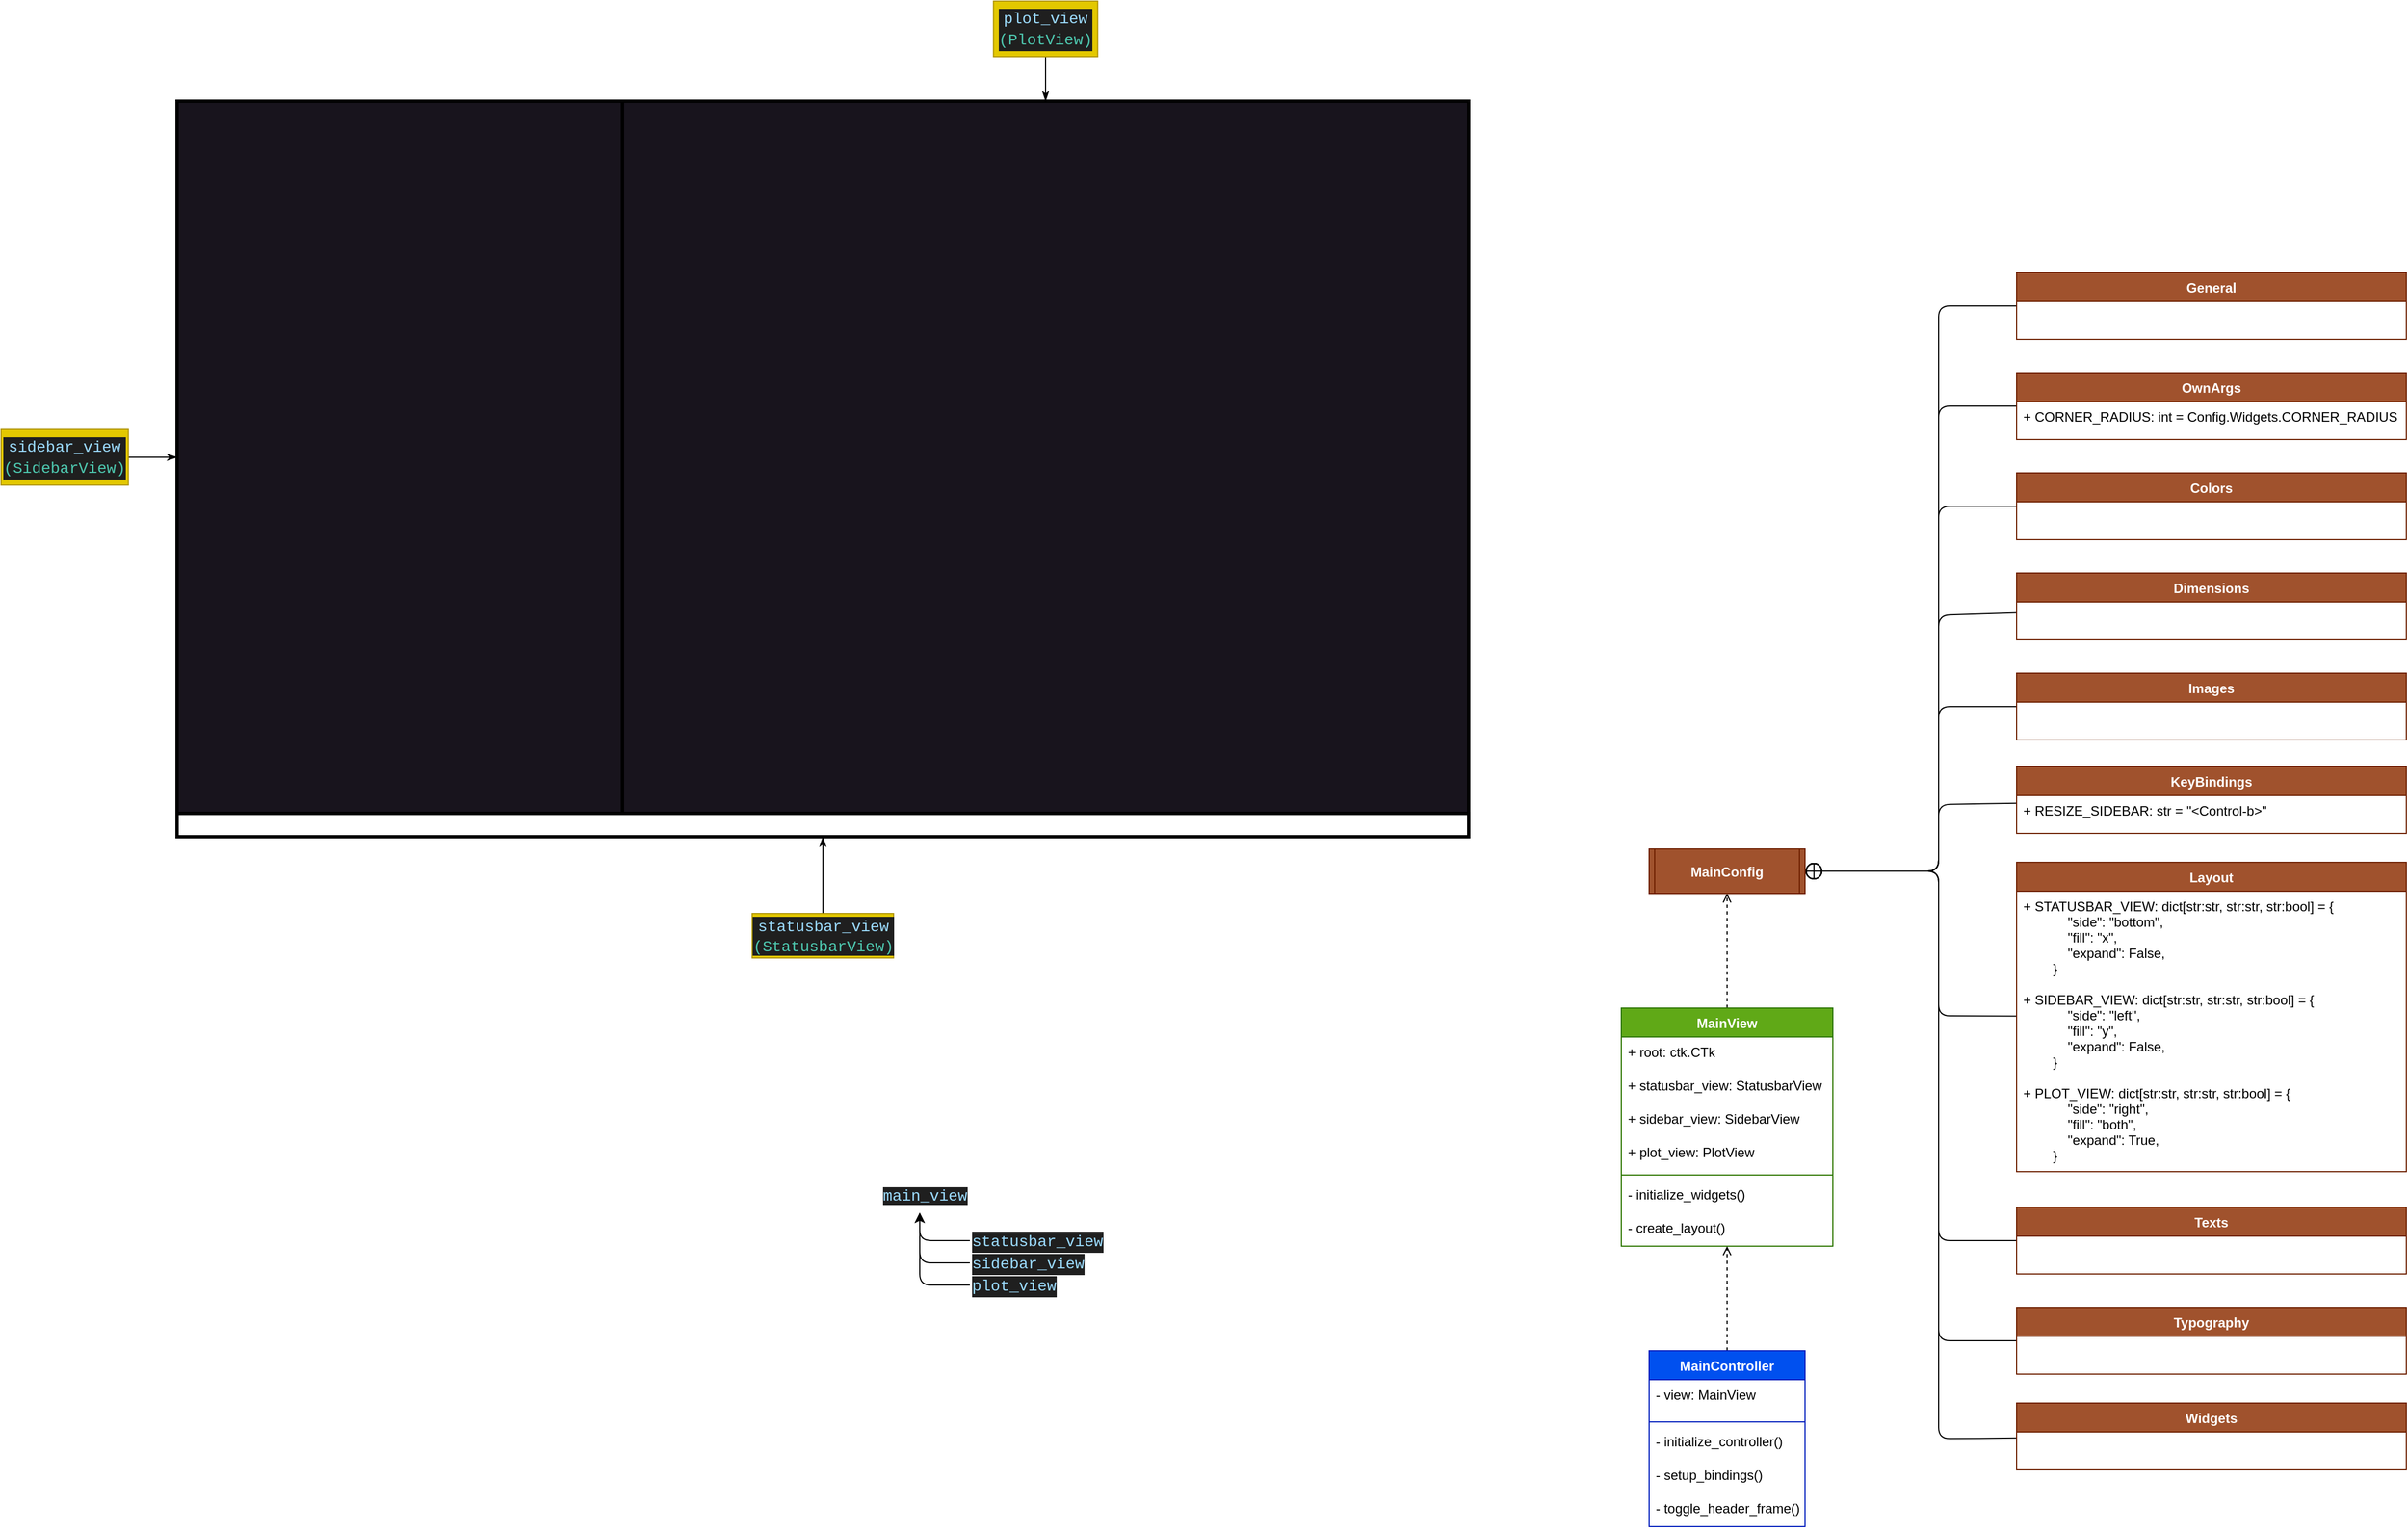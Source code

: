 <mxfile>
    <diagram id="l4zMnrNMG4q-m6INPWq-" name="Page-1">
        <mxGraphModel dx="9996" dy="-8769" grid="1" gridSize="10" guides="1" tooltips="1" connect="1" arrows="1" fold="1" page="1" pageScale="1" pageWidth="1169" pageHeight="827" math="0" shadow="0">
            <root>
                <mxCell id="0"/>
                <mxCell id="1" parent="0"/>
                <mxCell id="2" value="" style="rounded=0;whiteSpace=wrap;html=1;fillColor=#18141D;" parent="1" vertex="1">
                    <mxGeometry x="-9162" y="9187" width="1160" height="661" as="geometry"/>
                </mxCell>
                <mxCell id="3" value="" style="rounded=0;whiteSpace=wrap;html=1;strokeWidth=3;" parent="1" vertex="1">
                    <mxGeometry x="-9162" y="9827" width="1160" height="21" as="geometry"/>
                </mxCell>
                <mxCell id="6" value="" style="rounded=0;whiteSpace=wrap;html=1;fillColor=#18141D;strokeWidth=3;" parent="1" vertex="1">
                    <mxGeometry x="-9162" y="9187" width="400" height="640" as="geometry"/>
                </mxCell>
                <mxCell id="47" style="edgeStyle=none;html=1;entryX=0;entryY=0.5;entryDx=0;entryDy=0;startArrow=none;startFill=0;endArrow=classicThin;endFill=1;" parent="1" source="48" edge="1">
                    <mxGeometry relative="1" as="geometry">
                        <mxPoint x="-9162" y="9507" as="targetPoint"/>
                    </mxGeometry>
                </mxCell>
                <mxCell id="48" value="&lt;div style=&quot;color: rgb(204, 204, 204); background-color: rgb(31, 31, 31); font-family: Consolas, &amp;quot;Courier New&amp;quot;, monospace; font-weight: normal; font-size: 14px; line-height: 19px;&quot;&gt;&lt;div style=&quot;line-height: 19px;&quot;&gt;&lt;div style=&quot;line-height: 19px;&quot;&gt;&lt;div style=&quot;line-height: 19px;&quot;&gt;&lt;div style=&quot;line-height: 19px;&quot;&gt;&lt;div style=&quot;line-height: 19px;&quot;&gt;&lt;span style=&quot;color: #9cdcfe;&quot;&gt;sidebar_view&lt;/span&gt;&lt;/div&gt;&lt;/div&gt;&lt;div style=&quot;line-height: 19px;&quot;&gt;&lt;span style=&quot;color: #4ec9b0;&quot;&gt;(&lt;/span&gt;&lt;span style=&quot;color: rgb(78, 201, 176);&quot;&gt;SidebarView&lt;/span&gt;&lt;span style=&quot;color: rgb(78, 201, 176);&quot;&gt;)&lt;/span&gt;&lt;br&gt;&lt;/div&gt;&lt;/div&gt;&lt;/div&gt;&lt;/div&gt;&lt;/div&gt;" style="text;whiteSpace=wrap;html=1;align=center;fillColor=#e3c800;fontColor=#000000;strokeColor=#B09500;" parent="1" vertex="1">
                    <mxGeometry x="-9320" y="9482" width="114.25" height="50" as="geometry"/>
                </mxCell>
                <mxCell id="49" style="edgeStyle=none;html=1;entryX=0.5;entryY=1;entryDx=0;entryDy=0;startArrow=none;startFill=0;endArrow=classicThin;endFill=1;" parent="1" source="50" target="3" edge="1">
                    <mxGeometry relative="1" as="geometry"/>
                </mxCell>
                <mxCell id="50" value="&lt;div style=&quot;color: rgb(204, 204, 204); background-color: rgb(31, 31, 31); font-family: Consolas, &amp;quot;Courier New&amp;quot;, monospace; font-size: 14px; line-height: 19px;&quot;&gt;&lt;span style=&quot;color: #9cdcfe;&quot;&gt;statusbar_view&lt;/span&gt;&lt;/div&gt;&lt;span style=&quot;color: rgb(78, 201, 176); font-family: Consolas, &amp;quot;Courier New&amp;quot;, monospace; font-size: 14px; background-color: rgb(31, 31, 31);&quot;&gt;(&lt;/span&gt;&lt;span style=&quot;color: rgb(78, 201, 176); background-color: rgb(31, 31, 31); font-family: Consolas, &amp;quot;Courier New&amp;quot;, monospace; font-size: 14px;&quot;&gt;StatusbarView)&lt;/span&gt;&lt;span style=&quot;color: rgb(78, 201, 176); font-family: Consolas, &amp;quot;Courier New&amp;quot;, monospace; font-size: 14px; background-color: rgb(31, 31, 31);&quot;&gt;&lt;br&gt;&lt;/span&gt;" style="text;html=1;strokeColor=#B09500;fillColor=#e3c800;align=center;verticalAlign=middle;whiteSpace=wrap;rounded=0;fontColor=#000000;" parent="1" vertex="1">
                    <mxGeometry x="-8645.5" y="9917" width="127" height="40" as="geometry"/>
                </mxCell>
                <mxCell id="51" value="" style="rounded=0;whiteSpace=wrap;html=1;fillColor=#18141D;strokeWidth=3;" parent="1" vertex="1">
                    <mxGeometry x="-8762" y="9187" width="759.98" height="640" as="geometry"/>
                </mxCell>
                <mxCell id="52" style="edgeStyle=none;html=1;entryX=0.5;entryY=0;entryDx=0;entryDy=0;startArrow=none;startFill=0;endArrow=classicThin;endFill=1;" parent="1" source="53" target="51" edge="1">
                    <mxGeometry relative="1" as="geometry"/>
                </mxCell>
                <mxCell id="53" value="&lt;div style=&quot;color: rgb(204, 204, 204); background-color: rgb(31, 31, 31); font-family: Consolas, &amp;quot;Courier New&amp;quot;, monospace; font-weight: normal; font-size: 14px; line-height: 19px;&quot;&gt;&lt;div style=&quot;line-height: 19px;&quot;&gt;&lt;div style=&quot;line-height: 19px;&quot;&gt;&lt;div style=&quot;line-height: 19px;&quot;&gt;&lt;div style=&quot;line-height: 19px;&quot;&gt;&lt;div style=&quot;line-height: 19px;&quot;&gt;&lt;div style=&quot;line-height: 19px;&quot;&gt;&lt;span style=&quot;color: #9cdcfe;&quot;&gt;plot_view&lt;/span&gt;&lt;/div&gt;&lt;/div&gt;&lt;/div&gt;&lt;div style=&quot;line-height: 19px;&quot;&gt;&lt;span style=&quot;color: #4ec9b0;&quot;&gt;(&lt;/span&gt;&lt;span style=&quot;color: rgb(78, 201, 176);&quot;&gt;PlotView&lt;/span&gt;&lt;span style=&quot;color: rgb(78, 201, 176);&quot;&gt;)&lt;/span&gt;&lt;br&gt;&lt;/div&gt;&lt;/div&gt;&lt;/div&gt;&lt;/div&gt;&lt;/div&gt;" style="text;whiteSpace=wrap;html=1;align=center;fillColor=#e3c800;fontColor=#000000;strokeColor=#B09500;" parent="1" vertex="1">
                    <mxGeometry x="-8428.8" y="9097" width="93.57" height="50" as="geometry"/>
                </mxCell>
                <mxCell id="69" value="&lt;span style=&quot;color: rgb(156, 220, 254); font-family: Consolas, &amp;quot;Courier New&amp;quot;, monospace; font-size: 14px; text-align: center; background-color: rgb(31, 31, 31);&quot;&gt;main_view&lt;/span&gt;" style="text;whiteSpace=wrap;html=1;" parent="1" vertex="1">
                    <mxGeometry x="-8530" y="10156" width="70" height="30" as="geometry"/>
                </mxCell>
                <mxCell id="70" style="edgeStyle=none;html=1;entryX=0.5;entryY=1;entryDx=0;entryDy=0;" parent="1" source="71" target="69" edge="1">
                    <mxGeometry relative="1" as="geometry">
                        <Array as="points">
                            <mxPoint x="-8495" y="10211"/>
                        </Array>
                    </mxGeometry>
                </mxCell>
                <mxCell id="71" value="&lt;div style=&quot;color: rgb(204, 204, 204); background-color: rgb(31, 31, 31); font-family: Consolas, &amp;quot;Courier New&amp;quot;, monospace; font-size: 14px; line-height: 19px;&quot;&gt;&lt;span style=&quot;color: #9cdcfe;&quot;&gt;statusbar_view&lt;/span&gt;&lt;/div&gt;" style="text;whiteSpace=wrap;html=1;" parent="1" vertex="1">
                    <mxGeometry x="-8450" y="10196" width="120" height="30" as="geometry"/>
                </mxCell>
                <mxCell id="73" style="edgeStyle=none;html=1;entryX=0.5;entryY=1;entryDx=0;entryDy=0;" parent="1" source="72" target="69" edge="1">
                    <mxGeometry relative="1" as="geometry">
                        <Array as="points">
                            <mxPoint x="-8495" y="10231"/>
                        </Array>
                    </mxGeometry>
                </mxCell>
                <mxCell id="72" value="&lt;div style=&quot;color: rgb(204, 204, 204); background-color: rgb(31, 31, 31); font-family: Consolas, &amp;quot;Courier New&amp;quot;, monospace; font-weight: normal; font-size: 14px; line-height: 19px;&quot;&gt;&lt;div&gt;&lt;span style=&quot;color: #9cdcfe;&quot;&gt;sidebar_view&lt;/span&gt;&lt;/div&gt;&lt;/div&gt;" style="text;whiteSpace=wrap;html=1;" parent="1" vertex="1">
                    <mxGeometry x="-8450" y="10216" width="100" height="30" as="geometry"/>
                </mxCell>
                <mxCell id="75" style="edgeStyle=none;html=1;entryX=0.5;entryY=1;entryDx=0;entryDy=0;" parent="1" source="74" target="69" edge="1">
                    <mxGeometry relative="1" as="geometry">
                        <Array as="points">
                            <mxPoint x="-8495" y="10251"/>
                        </Array>
                    </mxGeometry>
                </mxCell>
                <mxCell id="74" value="&lt;div style=&quot;color: rgb(204, 204, 204); background-color: rgb(31, 31, 31); font-family: Consolas, &amp;quot;Courier New&amp;quot;, monospace; font-weight: normal; font-size: 14px; line-height: 19px;&quot;&gt;&lt;div&gt;&lt;span style=&quot;color: #9cdcfe;&quot;&gt;plot_view&lt;/span&gt;&lt;/div&gt;&lt;/div&gt;" style="text;whiteSpace=wrap;html=1;" parent="1" vertex="1">
                    <mxGeometry x="-8450" y="10236" width="70" height="30" as="geometry"/>
                </mxCell>
                <mxCell id="144" style="edgeStyle=none;html=1;endArrow=open;endFill=0;dashed=1;" parent="1" source="76" target="82" edge="1">
                    <mxGeometry relative="1" as="geometry"/>
                </mxCell>
                <mxCell id="76" value="MainController" style="swimlane;fontStyle=1;align=center;verticalAlign=top;childLayout=stackLayout;horizontal=1;startSize=26;horizontalStack=0;resizeParent=1;resizeParentMax=0;resizeLast=0;collapsible=1;marginBottom=0;rounded=0;fillColor=#0050ef;fontColor=#ffffff;strokeColor=#001DBC;" parent="1" vertex="1">
                    <mxGeometry x="-7840" y="10310" width="140" height="158" as="geometry"/>
                </mxCell>
                <mxCell id="77" value="- view: MainView" style="text;strokeColor=none;fillColor=none;align=left;verticalAlign=top;spacingLeft=4;spacingRight=4;overflow=hidden;rotatable=0;points=[[0,0.5],[1,0.5]];portConstraint=eastwest;rounded=0;" parent="76" vertex="1">
                    <mxGeometry y="26" width="140" height="34" as="geometry"/>
                </mxCell>
                <mxCell id="78" value="" style="line;strokeWidth=1;fillColor=none;align=left;verticalAlign=middle;spacingTop=-1;spacingLeft=3;spacingRight=3;rotatable=0;labelPosition=right;points=[];portConstraint=eastwest;strokeColor=inherit;rounded=0;" parent="76" vertex="1">
                    <mxGeometry y="60" width="140" height="8" as="geometry"/>
                </mxCell>
                <mxCell id="79" value="- initialize_controller()" style="text;strokeColor=none;fillColor=none;align=left;verticalAlign=top;spacingLeft=4;spacingRight=4;overflow=hidden;rotatable=0;points=[[0,0.5],[1,0.5]];portConstraint=eastwest;rounded=0;" parent="76" vertex="1">
                    <mxGeometry y="68" width="140" height="30" as="geometry"/>
                </mxCell>
                <mxCell id="80" value="- setup_bindings()" style="text;strokeColor=none;fillColor=none;align=left;verticalAlign=top;spacingLeft=4;spacingRight=4;overflow=hidden;rotatable=0;points=[[0,0.5],[1,0.5]];portConstraint=eastwest;rounded=0;" parent="76" vertex="1">
                    <mxGeometry y="98" width="140" height="30" as="geometry"/>
                </mxCell>
                <mxCell id="81" value="- toggle_header_frame()" style="text;strokeColor=none;fillColor=none;align=left;verticalAlign=top;spacingLeft=4;spacingRight=4;overflow=hidden;rotatable=0;points=[[0,0.5],[1,0.5]];portConstraint=eastwest;rounded=0;" parent="76" vertex="1">
                    <mxGeometry y="128" width="140" height="30" as="geometry"/>
                </mxCell>
                <mxCell id="145" style="edgeStyle=none;html=1;dashed=1;endArrow=open;endFill=0;" parent="1" source="82" target="97" edge="1">
                    <mxGeometry relative="1" as="geometry"/>
                </mxCell>
                <mxCell id="82" value="MainView" style="swimlane;fontStyle=1;align=center;verticalAlign=top;childLayout=stackLayout;horizontal=1;startSize=26;horizontalStack=0;resizeParent=1;resizeParentMax=0;resizeLast=0;collapsible=1;marginBottom=0;rounded=0;fillColor=#60a917;fontColor=#ffffff;strokeColor=#2D7600;" parent="1" vertex="1">
                    <mxGeometry x="-7865" y="10002" width="190" height="214" as="geometry"/>
                </mxCell>
                <mxCell id="83" value="+ root: ctk.CTk" style="text;strokeColor=none;fillColor=none;align=left;verticalAlign=top;spacingLeft=4;spacingRight=4;overflow=hidden;rotatable=0;points=[[0,0.5],[1,0.5]];portConstraint=eastwest;rounded=0;" parent="82" vertex="1">
                    <mxGeometry y="26" width="190" height="30" as="geometry"/>
                </mxCell>
                <mxCell id="84" value="+ statusbar_view: StatusbarView" style="text;strokeColor=none;fillColor=none;align=left;verticalAlign=top;spacingLeft=4;spacingRight=4;overflow=hidden;rotatable=0;points=[[0,0.5],[1,0.5]];portConstraint=eastwest;rounded=0;" parent="82" vertex="1">
                    <mxGeometry y="56" width="190" height="30" as="geometry"/>
                </mxCell>
                <mxCell id="85" value="+ sidebar_view: SidebarView" style="text;strokeColor=none;fillColor=none;align=left;verticalAlign=top;spacingLeft=4;spacingRight=4;overflow=hidden;rotatable=0;points=[[0,0.5],[1,0.5]];portConstraint=eastwest;rounded=0;" parent="82" vertex="1">
                    <mxGeometry y="86" width="190" height="30" as="geometry"/>
                </mxCell>
                <mxCell id="86" value="+ plot_view: PlotView" style="text;strokeColor=none;fillColor=none;align=left;verticalAlign=top;spacingLeft=4;spacingRight=4;overflow=hidden;rotatable=0;points=[[0,0.5],[1,0.5]];portConstraint=eastwest;rounded=0;" parent="82" vertex="1">
                    <mxGeometry y="116" width="190" height="30" as="geometry"/>
                </mxCell>
                <mxCell id="87" value="" style="line;strokeWidth=1;fillColor=none;align=left;verticalAlign=middle;spacingTop=-1;spacingLeft=3;spacingRight=3;rotatable=0;labelPosition=right;points=[];portConstraint=eastwest;strokeColor=inherit;rounded=0;" parent="82" vertex="1">
                    <mxGeometry y="146" width="190" height="8" as="geometry"/>
                </mxCell>
                <mxCell id="88" value="- initialize_widgets()" style="text;strokeColor=none;fillColor=none;align=left;verticalAlign=top;spacingLeft=4;spacingRight=4;overflow=hidden;rotatable=0;points=[[0,0.5],[1,0.5]];portConstraint=eastwest;rounded=0;" parent="82" vertex="1">
                    <mxGeometry y="154" width="190" height="30" as="geometry"/>
                </mxCell>
                <mxCell id="89" value="- create_layout()" style="text;strokeColor=none;fillColor=none;align=left;verticalAlign=top;spacingLeft=4;spacingRight=4;overflow=hidden;rotatable=0;points=[[0,0.5],[1,0.5]];portConstraint=eastwest;rounded=0;" parent="82" vertex="1">
                    <mxGeometry y="184" width="190" height="30" as="geometry"/>
                </mxCell>
                <mxCell id="142" style="edgeStyle=none;html=1;entryX=1;entryY=0.5;entryDx=0;entryDy=0;endArrow=circlePlus;endFill=0;" parent="1" source="94" target="97" edge="1">
                    <mxGeometry relative="1" as="geometry">
                        <Array as="points">
                            <mxPoint x="-7580" y="9371"/>
                            <mxPoint x="-7580" y="9879"/>
                        </Array>
                    </mxGeometry>
                </mxCell>
                <mxCell id="94" value="General" style="swimlane;fontStyle=1;align=center;verticalAlign=top;childLayout=stackLayout;horizontal=1;startSize=26;horizontalStack=0;resizeParent=1;resizeParentMax=0;resizeLast=0;collapsible=1;marginBottom=0;rounded=0;fillColor=#a0522d;fontColor=#ffffff;strokeColor=#6D1F00;" parent="1" vertex="1">
                    <mxGeometry x="-7510" y="9341" width="350" height="60" as="geometry"/>
                </mxCell>
                <mxCell id="97" value="MainConfig" style="shape=process2;fixedSize=1;size=5;fontStyle=1;fillColor=#a0522d;fontColor=#ffffff;strokeColor=#6D1F00;" parent="1" vertex="1">
                    <mxGeometry x="-7840" y="9859" width="140" height="40" as="geometry"/>
                </mxCell>
                <mxCell id="140" style="edgeStyle=none;html=1;entryX=1;entryY=0.5;entryDx=0;entryDy=0;endArrow=circlePlus;endFill=0;" parent="1" source="101" target="97" edge="1">
                    <mxGeometry relative="1" as="geometry">
                        <Array as="points">
                            <mxPoint x="-7580" y="9551"/>
                            <mxPoint x="-7580" y="9879"/>
                        </Array>
                    </mxGeometry>
                </mxCell>
                <mxCell id="101" value="Colors" style="swimlane;fontStyle=1;align=center;verticalAlign=top;childLayout=stackLayout;horizontal=1;startSize=26;horizontalStack=0;resizeParent=1;resizeParentMax=0;resizeLast=0;collapsible=1;marginBottom=0;rounded=0;fillColor=#a0522d;fontColor=#ffffff;strokeColor=#6D1F00;" parent="1" vertex="1">
                    <mxGeometry x="-7510" y="9521" width="350" height="60" as="geometry"/>
                </mxCell>
                <mxCell id="139" style="edgeStyle=none;html=1;entryX=1;entryY=0.5;entryDx=0;entryDy=0;endArrow=circlePlus;endFill=0;" parent="1" source="105" target="97" edge="1">
                    <mxGeometry relative="1" as="geometry">
                        <Array as="points">
                            <mxPoint x="-7580" y="9649"/>
                            <mxPoint x="-7580" y="9879"/>
                        </Array>
                    </mxGeometry>
                </mxCell>
                <mxCell id="105" value="Dimensions" style="swimlane;fontStyle=1;align=center;verticalAlign=top;childLayout=stackLayout;horizontal=1;startSize=26;horizontalStack=0;resizeParent=1;resizeParentMax=0;resizeLast=0;collapsible=1;marginBottom=0;rounded=0;fillColor=#a0522d;fontColor=#ffffff;strokeColor=#6D1F00;" parent="1" vertex="1">
                    <mxGeometry x="-7510" y="9611" width="350" height="60" as="geometry"/>
                </mxCell>
                <mxCell id="138" style="edgeStyle=none;html=1;entryX=1;entryY=0.5;entryDx=0;entryDy=0;endArrow=circlePlus;endFill=0;" parent="1" source="111" target="97" edge="1">
                    <mxGeometry relative="1" as="geometry">
                        <Array as="points">
                            <mxPoint x="-7580" y="9731"/>
                            <mxPoint x="-7580" y="9879"/>
                        </Array>
                    </mxGeometry>
                </mxCell>
                <mxCell id="111" value="Images" style="swimlane;fontStyle=1;align=center;verticalAlign=top;childLayout=stackLayout;horizontal=1;startSize=26;horizontalStack=0;resizeParent=1;resizeParentMax=0;resizeLast=0;collapsible=1;marginBottom=0;rounded=0;fillColor=#a0522d;fontColor=#ffffff;strokeColor=#6D1F00;" parent="1" vertex="1">
                    <mxGeometry x="-7510" y="9701" width="350" height="60" as="geometry"/>
                </mxCell>
                <mxCell id="133" style="edgeStyle=none;html=1;entryX=1;entryY=0.5;entryDx=0;entryDy=0;endArrow=circlePlus;endFill=0;" parent="1" source="113" target="97" edge="1">
                    <mxGeometry relative="1" as="geometry">
                        <Array as="points">
                            <mxPoint x="-7580" y="10009"/>
                            <mxPoint x="-7580" y="9879"/>
                        </Array>
                    </mxGeometry>
                </mxCell>
                <mxCell id="113" value="Layout" style="swimlane;fontStyle=1;align=center;verticalAlign=top;childLayout=stackLayout;horizontal=1;startSize=26;horizontalStack=0;resizeParent=1;resizeParentMax=0;resizeLast=0;collapsible=1;marginBottom=0;rounded=0;fillColor=#a0522d;fontColor=#ffffff;strokeColor=#6D1F00;" parent="1" vertex="1">
                    <mxGeometry x="-7510" y="9871" width="350" height="278" as="geometry"/>
                </mxCell>
                <mxCell id="114" value="+ STATUSBAR_VIEW: dict[str:str, str:str, str:bool] = {&#10;            &quot;side&quot;: &quot;bottom&quot;,&#10;            &quot;fill&quot;: &quot;x&quot;,&#10;            &quot;expand&quot;: False,&#10;        }" style="text;strokeColor=none;fillColor=none;align=left;verticalAlign=top;spacingLeft=4;spacingRight=4;overflow=hidden;rotatable=0;points=[[0,0.5],[1,0.5]];portConstraint=eastwest;rounded=0;" parent="113" vertex="1">
                    <mxGeometry y="26" width="350" height="84" as="geometry"/>
                </mxCell>
                <mxCell id="129" value="+ SIDEBAR_VIEW: dict[str:str, str:str, str:bool] = {&#10;            &quot;side&quot;: &quot;left&quot;,&#10;            &quot;fill&quot;: &quot;y&quot;,&#10;            &quot;expand&quot;: False,&#10;        }" style="text;strokeColor=none;fillColor=none;align=left;verticalAlign=top;spacingLeft=4;spacingRight=4;overflow=hidden;rotatable=0;points=[[0,0.5],[1,0.5]];portConstraint=eastwest;rounded=0;" parent="113" vertex="1">
                    <mxGeometry y="110" width="350" height="84" as="geometry"/>
                </mxCell>
                <mxCell id="130" value="+ PLOT_VIEW: dict[str:str, str:str, str:bool] = {&#10;            &quot;side&quot;: &quot;right&quot;,&#10;            &quot;fill&quot;: &quot;both&quot;,&#10;            &quot;expand&quot;: True,&#10;        }" style="text;strokeColor=none;fillColor=none;align=left;verticalAlign=top;spacingLeft=4;spacingRight=4;overflow=hidden;rotatable=0;points=[[0,0.5],[1,0.5]];portConstraint=eastwest;rounded=0;" parent="113" vertex="1">
                    <mxGeometry y="194" width="350" height="84" as="geometry"/>
                </mxCell>
                <mxCell id="136" style="edgeStyle=none;html=1;entryX=1;entryY=0.5;entryDx=0;entryDy=0;endArrow=circlePlus;endFill=0;" parent="1" source="116" target="97" edge="1">
                    <mxGeometry relative="1" as="geometry">
                        <Array as="points">
                            <mxPoint x="-7580" y="10301"/>
                            <mxPoint x="-7580" y="9879"/>
                        </Array>
                    </mxGeometry>
                </mxCell>
                <mxCell id="116" value="Typography" style="swimlane;fontStyle=1;align=center;verticalAlign=top;childLayout=stackLayout;horizontal=1;startSize=26;horizontalStack=0;resizeParent=1;resizeParentMax=0;resizeLast=0;collapsible=1;marginBottom=0;rounded=0;fillColor=#a0522d;fontColor=#ffffff;strokeColor=#6D1F00;" parent="1" vertex="1">
                    <mxGeometry x="-7510" y="10271" width="350" height="60" as="geometry"/>
                </mxCell>
                <mxCell id="135" style="edgeStyle=none;html=1;entryX=1;entryY=0.5;entryDx=0;entryDy=0;endArrow=circlePlus;endFill=0;" parent="1" source="118" target="97" edge="1">
                    <mxGeometry relative="1" as="geometry">
                        <Array as="points">
                            <mxPoint x="-7580" y="10211"/>
                            <mxPoint x="-7580" y="9879"/>
                        </Array>
                    </mxGeometry>
                </mxCell>
                <mxCell id="118" value="Texts" style="swimlane;fontStyle=1;align=center;verticalAlign=top;childLayout=stackLayout;horizontal=1;startSize=26;horizontalStack=0;resizeParent=1;resizeParentMax=0;resizeLast=0;collapsible=1;marginBottom=0;rounded=0;fillColor=#a0522d;fontColor=#ffffff;strokeColor=#6D1F00;" parent="1" vertex="1">
                    <mxGeometry x="-7510" y="10181" width="350" height="60" as="geometry"/>
                </mxCell>
                <mxCell id="137" style="edgeStyle=none;html=1;entryX=1;entryY=0.5;entryDx=0;entryDy=0;endArrow=circlePlus;endFill=0;" parent="1" source="120" target="97" edge="1">
                    <mxGeometry relative="1" as="geometry">
                        <Array as="points">
                            <mxPoint x="-7580" y="10389"/>
                            <mxPoint x="-7580" y="9879"/>
                        </Array>
                    </mxGeometry>
                </mxCell>
                <mxCell id="120" value="Widgets" style="swimlane;fontStyle=1;align=center;verticalAlign=top;childLayout=stackLayout;horizontal=1;startSize=26;horizontalStack=0;resizeParent=1;resizeParentMax=0;resizeLast=0;collapsible=1;marginBottom=0;rounded=0;fillColor=#a0522d;fontColor=#ffffff;strokeColor=#6D1F00;" parent="1" vertex="1">
                    <mxGeometry x="-7510" y="10357" width="350" height="60" as="geometry"/>
                </mxCell>
                <mxCell id="141" style="edgeStyle=none;html=1;entryX=1;entryY=0.5;entryDx=0;entryDy=0;endArrow=circlePlus;endFill=0;" parent="1" source="122" target="97" edge="1">
                    <mxGeometry relative="1" as="geometry">
                        <Array as="points">
                            <mxPoint x="-7580" y="9461"/>
                            <mxPoint x="-7580" y="9879"/>
                        </Array>
                    </mxGeometry>
                </mxCell>
                <mxCell id="122" value="OwnArgs" style="swimlane;fontStyle=1;align=center;verticalAlign=top;childLayout=stackLayout;horizontal=1;startSize=26;horizontalStack=0;resizeParent=1;resizeParentMax=0;resizeLast=0;collapsible=1;marginBottom=0;rounded=0;fillColor=#a0522d;fontColor=#ffffff;strokeColor=#6D1F00;" parent="1" vertex="1">
                    <mxGeometry x="-7510" y="9431" width="350" height="60" as="geometry"/>
                </mxCell>
                <mxCell id="123" value="+ CORNER_RADIUS: int = Config.Widgets.CORNER_RADIUS" style="text;strokeColor=none;fillColor=none;align=left;verticalAlign=top;spacingLeft=4;spacingRight=4;overflow=hidden;rotatable=0;points=[[0,0.5],[1,0.5]];portConstraint=eastwest;rounded=0;" parent="122" vertex="1">
                    <mxGeometry y="26" width="350" height="34" as="geometry"/>
                </mxCell>
                <mxCell id="134" style="edgeStyle=none;html=1;entryX=1;entryY=0.5;entryDx=0;entryDy=0;endArrow=circlePlus;endFill=0;" parent="1" source="127" target="97" edge="1">
                    <mxGeometry relative="1" as="geometry">
                        <Array as="points">
                            <mxPoint x="-7580" y="9819"/>
                            <mxPoint x="-7580" y="9879"/>
                        </Array>
                    </mxGeometry>
                </mxCell>
                <mxCell id="127" value="KeyBindings" style="swimlane;fontStyle=1;align=center;verticalAlign=top;childLayout=stackLayout;horizontal=1;startSize=26;horizontalStack=0;resizeParent=1;resizeParentMax=0;resizeLast=0;collapsible=1;marginBottom=0;rounded=0;fillColor=#a0522d;fontColor=#ffffff;strokeColor=#6D1F00;" parent="1" vertex="1">
                    <mxGeometry x="-7510" y="9785" width="350" height="60" as="geometry"/>
                </mxCell>
                <mxCell id="128" value="+ RESIZE_SIDEBAR: str = &quot;&lt;Control-b&gt;&quot;" style="text;strokeColor=none;fillColor=none;align=left;verticalAlign=top;spacingLeft=4;spacingRight=4;overflow=hidden;rotatable=0;points=[[0,0.5],[1,0.5]];portConstraint=eastwest;rounded=0;" parent="127" vertex="1">
                    <mxGeometry y="26" width="350" height="34" as="geometry"/>
                </mxCell>
            </root>
        </mxGraphModel>
    </diagram>
</mxfile>